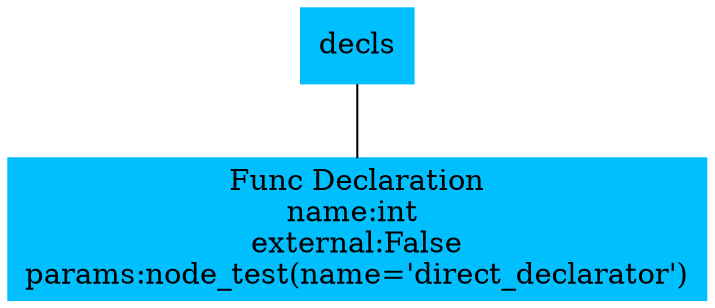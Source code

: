 // Dot
digraph AST {
	node [color=deepskyblue shape=box style=filled]
	edge [arrowhead=none]
	n01 [label=decls]
	n02 [label="Func Declaration
name:int 
external:False
params:node_test(name='direct_declarator')"]
	n01 -> n02
}

